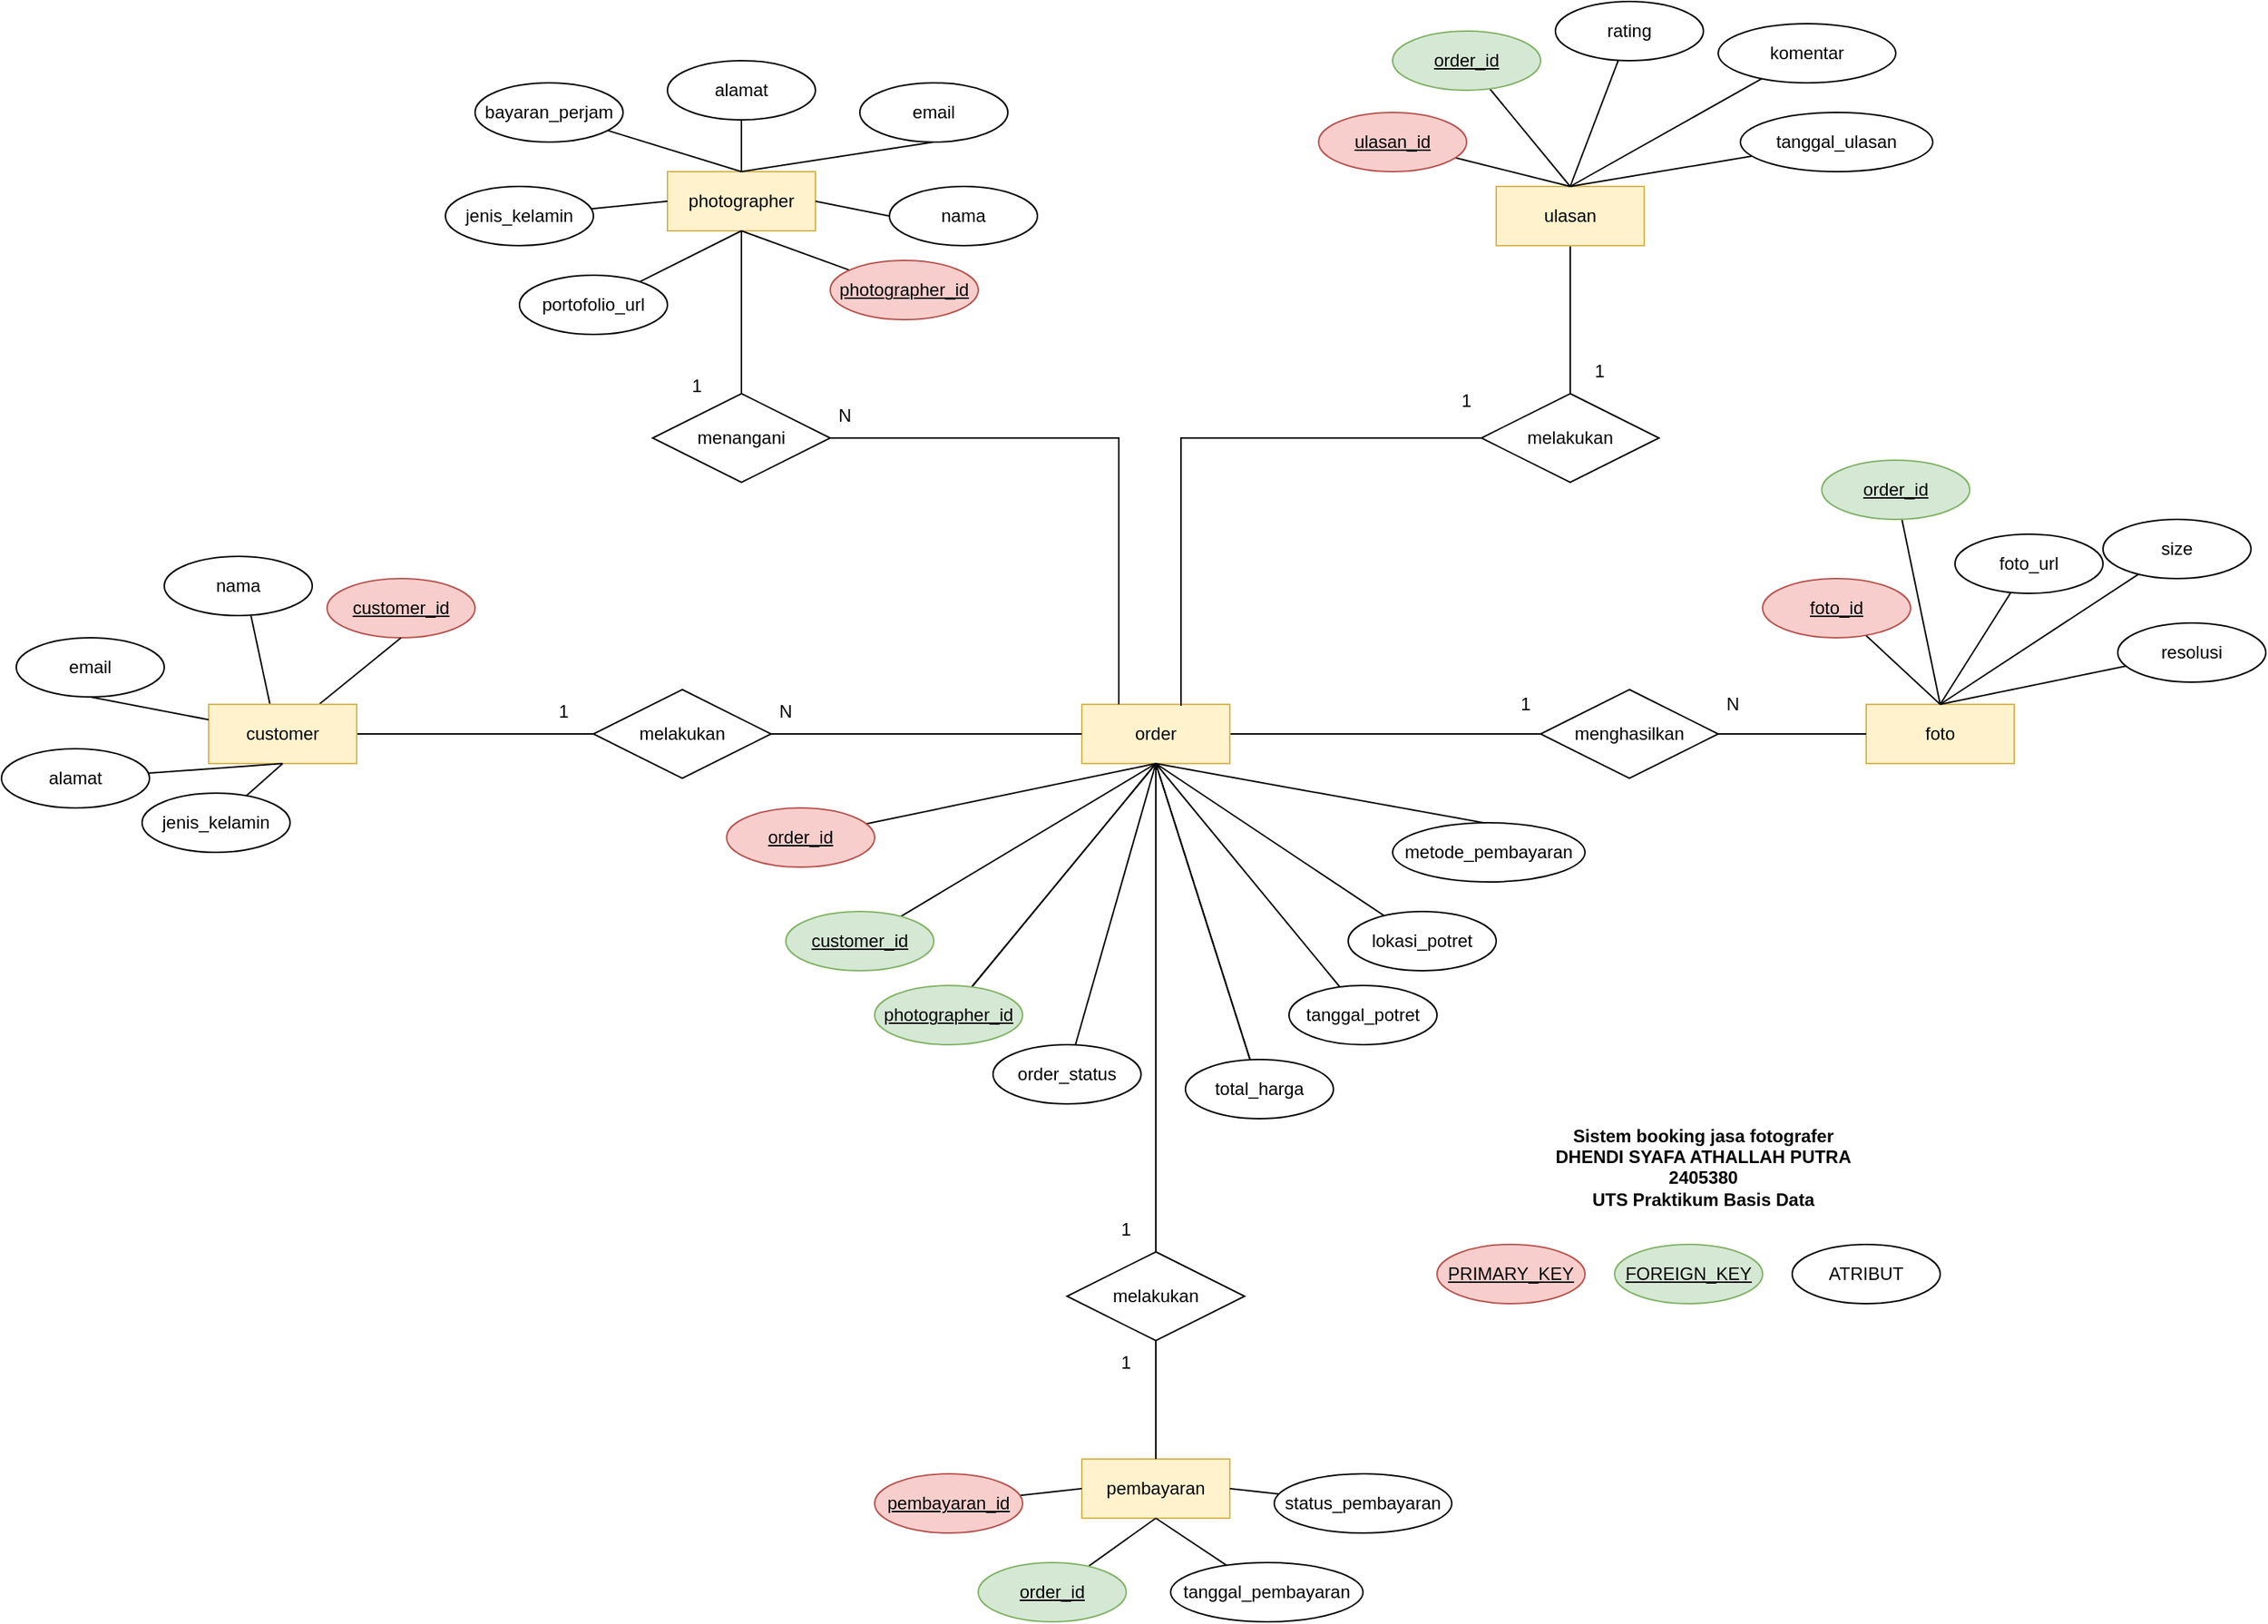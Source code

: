 <mxfile version="26.2.12">
  <diagram name="Page-1" id="vjVgLxB0lsxup_JvcNpQ">
    <mxGraphModel dx="874" dy="1567" grid="1" gridSize="10" guides="1" tooltips="1" connect="1" arrows="1" fold="1" page="1" pageScale="1" pageWidth="850" pageHeight="1100" math="0" shadow="0">
      <root>
        <mxCell id="0" />
        <mxCell id="1" parent="0" />
        <mxCell id="ctbik1qswiM7wxdiC6Y1-1" value="&lt;u&gt;customer_id&lt;/u&gt;" style="ellipse;whiteSpace=wrap;html=1;align=center;fillColor=#f8cecc;strokeColor=#b85450;" parent="1" vertex="1">
          <mxGeometry x="550" y="55" width="100" height="40" as="geometry" />
        </mxCell>
        <mxCell id="ctbik1qswiM7wxdiC6Y1-9" style="rounded=0;orthogonalLoop=1;jettySize=auto;html=1;entryX=0.5;entryY=1;entryDx=0;entryDy=0;endArrow=none;startFill=0;" parent="1" source="ctbik1qswiM7wxdiC6Y1-2" target="ctbik1qswiM7wxdiC6Y1-1" edge="1">
          <mxGeometry relative="1" as="geometry" />
        </mxCell>
        <mxCell id="ctbik1qswiM7wxdiC6Y1-10" style="rounded=0;orthogonalLoop=1;jettySize=auto;html=1;exitX=0.5;exitY=1;exitDx=0;exitDy=0;entryX=0.5;entryY=0;entryDx=0;entryDy=0;endArrow=none;startFill=0;" parent="1" source="ctbik1qswiM7wxdiC6Y1-2" target="ctbik1qswiM7wxdiC6Y1-3" edge="1">
          <mxGeometry relative="1" as="geometry" />
        </mxCell>
        <mxCell id="IOXQwu29axNp4OlPJ3UF-27" style="edgeStyle=orthogonalEdgeStyle;rounded=0;orthogonalLoop=1;jettySize=auto;html=1;entryX=0;entryY=0.5;entryDx=0;entryDy=0;exitX=1;exitY=0.5;exitDx=0;exitDy=0;endArrow=none;startFill=0;" parent="1" source="ctbik1qswiM7wxdiC6Y1-2" target="IOXQwu29axNp4OlPJ3UF-24" edge="1">
          <mxGeometry relative="1" as="geometry" />
        </mxCell>
        <mxCell id="ctbik1qswiM7wxdiC6Y1-2" value="customer" style="whiteSpace=wrap;html=1;align=center;fillColor=#fff2cc;strokeColor=#d6b656;" parent="1" vertex="1">
          <mxGeometry x="470" y="140" width="100" height="40" as="geometry" />
        </mxCell>
        <mxCell id="ctbik1qswiM7wxdiC6Y1-3" value="nama" style="ellipse;whiteSpace=wrap;html=1;align=center;" parent="1" vertex="1">
          <mxGeometry x="440" y="40" width="100" height="40" as="geometry" />
        </mxCell>
        <mxCell id="ctbik1qswiM7wxdiC6Y1-4" value="email" style="ellipse;whiteSpace=wrap;html=1;align=center;" parent="1" vertex="1">
          <mxGeometry x="340" y="95" width="100" height="40" as="geometry" />
        </mxCell>
        <mxCell id="ctbik1qswiM7wxdiC6Y1-12" style="rounded=0;orthogonalLoop=1;jettySize=auto;html=1;endArrow=none;startFill=0;entryX=0.5;entryY=1;entryDx=0;entryDy=0;" parent="1" source="ctbik1qswiM7wxdiC6Y1-5" target="ctbik1qswiM7wxdiC6Y1-2" edge="1">
          <mxGeometry relative="1" as="geometry" />
        </mxCell>
        <mxCell id="ctbik1qswiM7wxdiC6Y1-5" value="alamat" style="ellipse;whiteSpace=wrap;html=1;align=center;" parent="1" vertex="1">
          <mxGeometry x="330" y="170" width="100" height="40" as="geometry" />
        </mxCell>
        <mxCell id="ctbik1qswiM7wxdiC6Y1-13" style="rounded=0;orthogonalLoop=1;jettySize=auto;html=1;endArrow=none;startFill=0;entryX=0.5;entryY=1;entryDx=0;entryDy=0;" parent="1" source="ctbik1qswiM7wxdiC6Y1-8" target="ctbik1qswiM7wxdiC6Y1-2" edge="1">
          <mxGeometry relative="1" as="geometry">
            <mxPoint x="520" y="190" as="targetPoint" />
          </mxGeometry>
        </mxCell>
        <mxCell id="ctbik1qswiM7wxdiC6Y1-8" value="jenis_kelamin" style="ellipse;whiteSpace=wrap;html=1;align=center;" parent="1" vertex="1">
          <mxGeometry x="425" y="200" width="100" height="40" as="geometry" />
        </mxCell>
        <mxCell id="ctbik1qswiM7wxdiC6Y1-11" style="rounded=0;orthogonalLoop=1;jettySize=auto;html=1;entryX=0.5;entryY=1;entryDx=0;entryDy=0;endArrow=none;startFill=0;" parent="1" source="ctbik1qswiM7wxdiC6Y1-2" target="ctbik1qswiM7wxdiC6Y1-4" edge="1">
          <mxGeometry relative="1" as="geometry" />
        </mxCell>
        <mxCell id="IOXQwu29axNp4OlPJ3UF-57" style="edgeStyle=orthogonalEdgeStyle;rounded=0;orthogonalLoop=1;jettySize=auto;html=1;entryX=0.5;entryY=0;entryDx=0;entryDy=0;endArrow=none;startFill=0;" parent="1" source="ctbik1qswiM7wxdiC6Y1-14" target="IOXQwu29axNp4OlPJ3UF-56" edge="1">
          <mxGeometry relative="1" as="geometry" />
        </mxCell>
        <mxCell id="ctbik1qswiM7wxdiC6Y1-14" value="photographer" style="whiteSpace=wrap;html=1;align=center;fillColor=#fff2cc;strokeColor=#d6b656;" parent="1" vertex="1">
          <mxGeometry x="780" y="-220" width="100" height="40" as="geometry" />
        </mxCell>
        <mxCell id="IOXQwu29axNp4OlPJ3UF-17" style="rounded=0;orthogonalLoop=1;jettySize=auto;html=1;entryX=0.5;entryY=1;entryDx=0;entryDy=0;endArrow=none;startFill=0;" parent="1" source="ctbik1qswiM7wxdiC6Y1-25" target="ctbik1qswiM7wxdiC6Y1-14" edge="1">
          <mxGeometry relative="1" as="geometry" />
        </mxCell>
        <mxCell id="ctbik1qswiM7wxdiC6Y1-25" value="&lt;u&gt;photographer_id&lt;/u&gt;" style="ellipse;whiteSpace=wrap;html=1;align=center;fillColor=#f8cecc;strokeColor=#b85450;" parent="1" vertex="1">
          <mxGeometry x="890" y="-160" width="100" height="40" as="geometry" />
        </mxCell>
        <mxCell id="ctbik1qswiM7wxdiC6Y1-27" style="rounded=0;orthogonalLoop=1;jettySize=auto;html=1;exitX=1;exitY=0.5;exitDx=0;exitDy=0;entryX=0;entryY=0.5;entryDx=0;entryDy=0;endArrow=none;startFill=0;" parent="1" source="ctbik1qswiM7wxdiC6Y1-14" target="ctbik1qswiM7wxdiC6Y1-28" edge="1">
          <mxGeometry relative="1" as="geometry">
            <mxPoint x="242.5" y="-165" as="sourcePoint" />
          </mxGeometry>
        </mxCell>
        <mxCell id="ctbik1qswiM7wxdiC6Y1-28" value="nama" style="ellipse;whiteSpace=wrap;html=1;align=center;" parent="1" vertex="1">
          <mxGeometry x="930" y="-210" width="100" height="40" as="geometry" />
        </mxCell>
        <mxCell id="ctbik1qswiM7wxdiC6Y1-29" value="email" style="ellipse;whiteSpace=wrap;html=1;align=center;" parent="1" vertex="1">
          <mxGeometry x="910" y="-280" width="100" height="40" as="geometry" />
        </mxCell>
        <mxCell id="IOXQwu29axNp4OlPJ3UF-14" style="rounded=0;orthogonalLoop=1;jettySize=auto;html=1;entryX=0.5;entryY=0;entryDx=0;entryDy=0;endArrow=none;startFill=0;" parent="1" source="ctbik1qswiM7wxdiC6Y1-31" target="ctbik1qswiM7wxdiC6Y1-14" edge="1">
          <mxGeometry relative="1" as="geometry" />
        </mxCell>
        <mxCell id="ctbik1qswiM7wxdiC6Y1-31" value="alamat" style="ellipse;whiteSpace=wrap;html=1;align=center;" parent="1" vertex="1">
          <mxGeometry x="780" y="-295" width="100" height="40" as="geometry" />
        </mxCell>
        <mxCell id="ctbik1qswiM7wxdiC6Y1-32" style="rounded=0;orthogonalLoop=1;jettySize=auto;html=1;endArrow=none;startFill=0;entryX=0;entryY=0.5;entryDx=0;entryDy=0;" parent="1" source="ctbik1qswiM7wxdiC6Y1-33" target="ctbik1qswiM7wxdiC6Y1-14" edge="1">
          <mxGeometry relative="1" as="geometry">
            <mxPoint x="292.5" y="-175" as="targetPoint" />
          </mxGeometry>
        </mxCell>
        <mxCell id="ctbik1qswiM7wxdiC6Y1-33" value="jenis_kelamin" style="ellipse;whiteSpace=wrap;html=1;align=center;" parent="1" vertex="1">
          <mxGeometry x="630" y="-210" width="100" height="40" as="geometry" />
        </mxCell>
        <mxCell id="ctbik1qswiM7wxdiC6Y1-34" style="rounded=0;orthogonalLoop=1;jettySize=auto;html=1;entryX=0.5;entryY=1;entryDx=0;entryDy=0;endArrow=none;startFill=0;exitX=0.5;exitY=0;exitDx=0;exitDy=0;" parent="1" source="ctbik1qswiM7wxdiC6Y1-14" target="ctbik1qswiM7wxdiC6Y1-29" edge="1">
          <mxGeometry relative="1" as="geometry">
            <mxPoint x="244.5" y="-165" as="sourcePoint" />
          </mxGeometry>
        </mxCell>
        <mxCell id="IOXQwu29axNp4OlPJ3UF-16" style="rounded=0;orthogonalLoop=1;jettySize=auto;html=1;entryX=0.5;entryY=0;entryDx=0;entryDy=0;endArrow=none;startFill=0;" parent="1" source="ctbik1qswiM7wxdiC6Y1-36" target="ctbik1qswiM7wxdiC6Y1-14" edge="1">
          <mxGeometry relative="1" as="geometry" />
        </mxCell>
        <mxCell id="ctbik1qswiM7wxdiC6Y1-36" value="bayaran_perjam" style="ellipse;whiteSpace=wrap;html=1;align=center;" parent="1" vertex="1">
          <mxGeometry x="650" y="-280" width="100" height="40" as="geometry" />
        </mxCell>
        <mxCell id="IOXQwu29axNp4OlPJ3UF-15" style="rounded=0;orthogonalLoop=1;jettySize=auto;html=1;entryX=0.5;entryY=1;entryDx=0;entryDy=0;endArrow=none;startFill=0;" parent="1" source="ctbik1qswiM7wxdiC6Y1-37" target="ctbik1qswiM7wxdiC6Y1-14" edge="1">
          <mxGeometry relative="1" as="geometry" />
        </mxCell>
        <mxCell id="ctbik1qswiM7wxdiC6Y1-37" value="portofolio_url" style="ellipse;whiteSpace=wrap;html=1;align=center;" parent="1" vertex="1">
          <mxGeometry x="680" y="-150" width="100" height="40" as="geometry" />
        </mxCell>
        <mxCell id="IOXQwu29axNp4OlPJ3UF-62" style="edgeStyle=orthogonalEdgeStyle;rounded=0;orthogonalLoop=1;jettySize=auto;html=1;endArrow=none;startFill=0;" parent="1" source="ctbik1qswiM7wxdiC6Y1-39" target="IOXQwu29axNp4OlPJ3UF-61" edge="1">
          <mxGeometry relative="1" as="geometry" />
        </mxCell>
        <mxCell id="IOXQwu29axNp4OlPJ3UF-67" style="edgeStyle=orthogonalEdgeStyle;rounded=0;orthogonalLoop=1;jettySize=auto;html=1;entryX=0.5;entryY=0;entryDx=0;entryDy=0;endArrow=none;startFill=0;" parent="1" source="ctbik1qswiM7wxdiC6Y1-39" target="IOXQwu29axNp4OlPJ3UF-66" edge="1">
          <mxGeometry relative="1" as="geometry" />
        </mxCell>
        <mxCell id="ctbik1qswiM7wxdiC6Y1-39" value="order" style="whiteSpace=wrap;html=1;align=center;fillColor=#fff2cc;strokeColor=#d6b656;" parent="1" vertex="1">
          <mxGeometry x="1060" y="140" width="100" height="40" as="geometry" />
        </mxCell>
        <mxCell id="IOXQwu29axNp4OlPJ3UF-2" style="rounded=0;orthogonalLoop=1;jettySize=auto;html=1;entryX=0.5;entryY=1;entryDx=0;entryDy=0;endArrow=none;startFill=0;" parent="1" source="ctbik1qswiM7wxdiC6Y1-40" target="ctbik1qswiM7wxdiC6Y1-39" edge="1">
          <mxGeometry relative="1" as="geometry" />
        </mxCell>
        <mxCell id="ctbik1qswiM7wxdiC6Y1-40" value="&lt;u&gt;order_id&lt;/u&gt;" style="ellipse;whiteSpace=wrap;html=1;align=center;fillColor=#f8cecc;strokeColor=#b85450;" parent="1" vertex="1">
          <mxGeometry x="820" y="210" width="100" height="40" as="geometry" />
        </mxCell>
        <mxCell id="IOXQwu29axNp4OlPJ3UF-4" style="rounded=0;orthogonalLoop=1;jettySize=auto;html=1;entryX=0.5;entryY=1;entryDx=0;entryDy=0;endArrow=none;startFill=0;" parent="1" source="ctbik1qswiM7wxdiC6Y1-41" target="ctbik1qswiM7wxdiC6Y1-39" edge="1">
          <mxGeometry relative="1" as="geometry">
            <mxPoint x="1110" y="190" as="targetPoint" />
          </mxGeometry>
        </mxCell>
        <mxCell id="IOXQwu29axNp4OlPJ3UF-3" style="rounded=0;orthogonalLoop=1;jettySize=auto;html=1;entryX=0.5;entryY=1;entryDx=0;entryDy=0;endArrow=none;startFill=0;" parent="1" source="ctbik1qswiM7wxdiC6Y1-42" target="ctbik1qswiM7wxdiC6Y1-39" edge="1">
          <mxGeometry relative="1" as="geometry">
            <mxPoint x="1110" y="190" as="targetPoint" />
          </mxGeometry>
        </mxCell>
        <mxCell id="ctbik1qswiM7wxdiC6Y1-42" value="&lt;u&gt;customer_id&lt;/u&gt;" style="ellipse;whiteSpace=wrap;html=1;align=center;fillColor=#d5e8d4;strokeColor=#82b366;" parent="1" vertex="1">
          <mxGeometry x="860" y="280" width="100" height="40" as="geometry" />
        </mxCell>
        <mxCell id="IOXQwu29axNp4OlPJ3UF-5" style="rounded=0;orthogonalLoop=1;jettySize=auto;html=1;entryX=0.5;entryY=1;entryDx=0;entryDy=0;endArrow=none;startFill=0;" parent="1" source="ctbik1qswiM7wxdiC6Y1-43" target="ctbik1qswiM7wxdiC6Y1-39" edge="1">
          <mxGeometry relative="1" as="geometry" />
        </mxCell>
        <mxCell id="ctbik1qswiM7wxdiC6Y1-43" value="lokasi_potret" style="ellipse;whiteSpace=wrap;html=1;align=center;" parent="1" vertex="1">
          <mxGeometry x="1240" y="280" width="100" height="40" as="geometry" />
        </mxCell>
        <mxCell id="IOXQwu29axNp4OlPJ3UF-8" style="rounded=0;orthogonalLoop=1;jettySize=auto;html=1;entryX=0.5;entryY=1;entryDx=0;entryDy=0;endArrow=none;startFill=0;" parent="1" source="ctbik1qswiM7wxdiC6Y1-44" target="ctbik1qswiM7wxdiC6Y1-39" edge="1">
          <mxGeometry relative="1" as="geometry">
            <mxPoint x="1110" y="190" as="targetPoint" />
          </mxGeometry>
        </mxCell>
        <mxCell id="ctbik1qswiM7wxdiC6Y1-44" value="order_status" style="ellipse;whiteSpace=wrap;html=1;align=center;" parent="1" vertex="1">
          <mxGeometry x="1000" y="370" width="100" height="40" as="geometry" />
        </mxCell>
        <mxCell id="IOXQwu29axNp4OlPJ3UF-10" style="rounded=0;orthogonalLoop=1;jettySize=auto;html=1;entryX=0.5;entryY=1;entryDx=0;entryDy=0;endArrow=none;startFill=0;" parent="1" source="ctbik1qswiM7wxdiC6Y1-45" target="ctbik1qswiM7wxdiC6Y1-39" edge="1">
          <mxGeometry relative="1" as="geometry" />
        </mxCell>
        <mxCell id="IOXQwu29axNp4OlPJ3UF-12" style="rounded=0;orthogonalLoop=1;jettySize=auto;html=1;endArrow=none;startFill=0;" parent="1" source="ctbik1qswiM7wxdiC6Y1-41" edge="1">
          <mxGeometry relative="1" as="geometry">
            <mxPoint x="1110" y="180" as="targetPoint" />
          </mxGeometry>
        </mxCell>
        <mxCell id="IOXQwu29axNp4OlPJ3UF-72" style="rounded=0;orthogonalLoop=1;jettySize=auto;html=1;entryX=0.5;entryY=1;entryDx=0;entryDy=0;endArrow=none;startFill=0;" parent="1" source="ctbik1qswiM7wxdiC6Y1-46" target="ctbik1qswiM7wxdiC6Y1-39" edge="1">
          <mxGeometry relative="1" as="geometry" />
        </mxCell>
        <mxCell id="ctbik1qswiM7wxdiC6Y1-46" value="tanggal_potret" style="ellipse;whiteSpace=wrap;html=1;align=center;" parent="1" vertex="1">
          <mxGeometry x="1200" y="330" width="100" height="40" as="geometry" />
        </mxCell>
        <mxCell id="IOXQwu29axNp4OlPJ3UF-9" style="rounded=0;orthogonalLoop=1;jettySize=auto;html=1;entryX=0.5;entryY=1;entryDx=0;entryDy=0;endArrow=none;startFill=0;exitX=0.589;exitY=0.069;exitDx=0;exitDy=0;exitPerimeter=0;" parent="1" source="ctbik1qswiM7wxdiC6Y1-47" target="ctbik1qswiM7wxdiC6Y1-39" edge="1">
          <mxGeometry relative="1" as="geometry">
            <mxPoint x="1065" y="340" as="sourcePoint" />
            <mxPoint x="1120" y="180" as="targetPoint" />
          </mxGeometry>
        </mxCell>
        <mxCell id="ctbik1qswiM7wxdiC6Y1-47" value="metode_pembayaran" style="ellipse;whiteSpace=wrap;html=1;align=center;" parent="1" vertex="1">
          <mxGeometry x="1270" y="220" width="130" height="40" as="geometry" />
        </mxCell>
        <mxCell id="ctbik1qswiM7wxdiC6Y1-48" value="foto" style="whiteSpace=wrap;html=1;align=center;fillColor=#fff2cc;strokeColor=#d6b656;" parent="1" vertex="1">
          <mxGeometry x="1590" y="140" width="100" height="40" as="geometry" />
        </mxCell>
        <mxCell id="IOXQwu29axNp4OlPJ3UF-18" style="rounded=0;orthogonalLoop=1;jettySize=auto;html=1;entryX=0.5;entryY=0;entryDx=0;entryDy=0;endArrow=none;startFill=0;" parent="1" source="ctbik1qswiM7wxdiC6Y1-50" target="ctbik1qswiM7wxdiC6Y1-48" edge="1">
          <mxGeometry relative="1" as="geometry" />
        </mxCell>
        <mxCell id="ctbik1qswiM7wxdiC6Y1-50" value="&lt;u&gt;foto_id&lt;/u&gt;" style="ellipse;whiteSpace=wrap;html=1;align=center;fillColor=#f8cecc;strokeColor=#b85450;" parent="1" vertex="1">
          <mxGeometry x="1520" y="55" width="100" height="40" as="geometry" />
        </mxCell>
        <mxCell id="IOXQwu29axNp4OlPJ3UF-19" style="rounded=0;orthogonalLoop=1;jettySize=auto;html=1;entryX=0.5;entryY=0;entryDx=0;entryDy=0;endArrow=none;startFill=0;" parent="1" source="ctbik1qswiM7wxdiC6Y1-51" target="ctbik1qswiM7wxdiC6Y1-48" edge="1">
          <mxGeometry relative="1" as="geometry">
            <mxPoint x="1680" y="95.0" as="targetPoint" />
          </mxGeometry>
        </mxCell>
        <mxCell id="ctbik1qswiM7wxdiC6Y1-51" value="&lt;u&gt;order_id&lt;/u&gt;" style="ellipse;whiteSpace=wrap;html=1;align=center;fillColor=#d5e8d4;strokeColor=#82b366;" parent="1" vertex="1">
          <mxGeometry x="1560" y="-25" width="100" height="40" as="geometry" />
        </mxCell>
        <mxCell id="IOXQwu29axNp4OlPJ3UF-20" style="rounded=0;orthogonalLoop=1;jettySize=auto;html=1;entryX=0.5;entryY=0;entryDx=0;entryDy=0;endArrow=none;startFill=0;" parent="1" source="ctbik1qswiM7wxdiC6Y1-52" target="ctbik1qswiM7wxdiC6Y1-48" edge="1">
          <mxGeometry relative="1" as="geometry" />
        </mxCell>
        <mxCell id="ctbik1qswiM7wxdiC6Y1-52" value="foto_url" style="ellipse;whiteSpace=wrap;html=1;align=center;" parent="1" vertex="1">
          <mxGeometry x="1650" y="25" width="100" height="40" as="geometry" />
        </mxCell>
        <mxCell id="IOXQwu29axNp4OlPJ3UF-21" style="rounded=0;orthogonalLoop=1;jettySize=auto;html=1;entryX=0.5;entryY=0;entryDx=0;entryDy=0;endArrow=none;startFill=0;" parent="1" source="ctbik1qswiM7wxdiC6Y1-53" target="ctbik1qswiM7wxdiC6Y1-48" edge="1">
          <mxGeometry relative="1" as="geometry">
            <mxPoint x="1680" y="95.0" as="targetPoint" />
          </mxGeometry>
        </mxCell>
        <mxCell id="ctbik1qswiM7wxdiC6Y1-53" value="size" style="ellipse;whiteSpace=wrap;html=1;align=center;" parent="1" vertex="1">
          <mxGeometry x="1750" y="15" width="100" height="40" as="geometry" />
        </mxCell>
        <mxCell id="IOXQwu29axNp4OlPJ3UF-22" style="rounded=0;orthogonalLoop=1;jettySize=auto;html=1;entryX=0.5;entryY=0;entryDx=0;entryDy=0;endArrow=none;startFill=0;" parent="1" source="ctbik1qswiM7wxdiC6Y1-54" target="ctbik1qswiM7wxdiC6Y1-48" edge="1">
          <mxGeometry relative="1" as="geometry" />
        </mxCell>
        <mxCell id="ctbik1qswiM7wxdiC6Y1-54" value="resolusi" style="ellipse;whiteSpace=wrap;html=1;align=center;" parent="1" vertex="1">
          <mxGeometry x="1760" y="85" width="100" height="40" as="geometry" />
        </mxCell>
        <mxCell id="IOXQwu29axNp4OlPJ3UF-13" value="" style="rounded=0;orthogonalLoop=1;jettySize=auto;html=1;endArrow=none;startFill=0;entryX=0.5;entryY=1;entryDx=0;entryDy=0;" parent="1" source="ctbik1qswiM7wxdiC6Y1-45" target="ctbik1qswiM7wxdiC6Y1-39" edge="1">
          <mxGeometry relative="1" as="geometry">
            <mxPoint x="1110" y="180" as="targetPoint" />
            <mxPoint x="1280" y="332" as="sourcePoint" />
          </mxGeometry>
        </mxCell>
        <mxCell id="ctbik1qswiM7wxdiC6Y1-41" value="&lt;u&gt;photographer_id&lt;/u&gt;" style="ellipse;whiteSpace=wrap;html=1;align=center;fillColor=#d5e8d4;strokeColor=#82b366;" parent="1" vertex="1">
          <mxGeometry x="920" y="330" width="100" height="40" as="geometry" />
        </mxCell>
        <mxCell id="IOXQwu29axNp4OlPJ3UF-26" style="edgeStyle=orthogonalEdgeStyle;rounded=0;orthogonalLoop=1;jettySize=auto;html=1;entryX=0;entryY=0.5;entryDx=0;entryDy=0;endArrow=none;startFill=0;" parent="1" source="IOXQwu29axNp4OlPJ3UF-24" target="ctbik1qswiM7wxdiC6Y1-39" edge="1">
          <mxGeometry relative="1" as="geometry" />
        </mxCell>
        <mxCell id="IOXQwu29axNp4OlPJ3UF-24" value="melakukan" style="shape=rhombus;perimeter=rhombusPerimeter;whiteSpace=wrap;html=1;align=center;" parent="1" vertex="1">
          <mxGeometry x="730" y="130" width="120" height="60" as="geometry" />
        </mxCell>
        <mxCell id="IOXQwu29axNp4OlPJ3UF-29" value="pembayaran" style="whiteSpace=wrap;html=1;align=center;fillColor=#fff2cc;strokeColor=#d6b656;" parent="1" vertex="1">
          <mxGeometry x="1060" y="650" width="100" height="40" as="geometry" />
        </mxCell>
        <mxCell id="IOXQwu29axNp4OlPJ3UF-30" style="rounded=0;orthogonalLoop=1;jettySize=auto;html=1;entryX=0;entryY=0.5;entryDx=0;entryDy=0;endArrow=none;startFill=0;" parent="1" source="IOXQwu29axNp4OlPJ3UF-31" target="IOXQwu29axNp4OlPJ3UF-29" edge="1">
          <mxGeometry relative="1" as="geometry" />
        </mxCell>
        <mxCell id="IOXQwu29axNp4OlPJ3UF-31" value="&lt;u&gt;pembayaran_id&lt;/u&gt;" style="ellipse;whiteSpace=wrap;html=1;align=center;fillColor=#f8cecc;strokeColor=#b85450;" parent="1" vertex="1">
          <mxGeometry x="920" y="660" width="100" height="40" as="geometry" />
        </mxCell>
        <mxCell id="IOXQwu29axNp4OlPJ3UF-32" style="rounded=0;orthogonalLoop=1;jettySize=auto;html=1;entryX=0.5;entryY=1;entryDx=0;entryDy=0;endArrow=none;startFill=0;" parent="1" source="IOXQwu29axNp4OlPJ3UF-33" target="IOXQwu29axNp4OlPJ3UF-29" edge="1">
          <mxGeometry relative="1" as="geometry">
            <mxPoint x="1140" y="815.0" as="targetPoint" />
          </mxGeometry>
        </mxCell>
        <mxCell id="IOXQwu29axNp4OlPJ3UF-33" value="&lt;u&gt;order_id&lt;/u&gt;" style="ellipse;whiteSpace=wrap;html=1;align=center;fillColor=#d5e8d4;strokeColor=#82b366;" parent="1" vertex="1">
          <mxGeometry x="990" y="720" width="100" height="40" as="geometry" />
        </mxCell>
        <mxCell id="IOXQwu29axNp4OlPJ3UF-34" style="rounded=0;orthogonalLoop=1;jettySize=auto;html=1;entryX=0.5;entryY=1;entryDx=0;entryDy=0;endArrow=none;startFill=0;" parent="1" source="IOXQwu29axNp4OlPJ3UF-35" target="IOXQwu29axNp4OlPJ3UF-29" edge="1">
          <mxGeometry relative="1" as="geometry" />
        </mxCell>
        <mxCell id="IOXQwu29axNp4OlPJ3UF-35" value="tanggal_pembayaran" style="ellipse;whiteSpace=wrap;html=1;align=center;" parent="1" vertex="1">
          <mxGeometry x="1120" y="720" width="130" height="40" as="geometry" />
        </mxCell>
        <mxCell id="IOXQwu29axNp4OlPJ3UF-36" style="rounded=0;orthogonalLoop=1;jettySize=auto;html=1;entryX=1;entryY=0.5;entryDx=0;entryDy=0;endArrow=none;startFill=0;" parent="1" source="IOXQwu29axNp4OlPJ3UF-37" target="IOXQwu29axNp4OlPJ3UF-29" edge="1">
          <mxGeometry relative="1" as="geometry">
            <mxPoint x="1140" y="815.0" as="targetPoint" />
          </mxGeometry>
        </mxCell>
        <mxCell id="IOXQwu29axNp4OlPJ3UF-37" value="status_pembayaran" style="ellipse;whiteSpace=wrap;html=1;align=center;" parent="1" vertex="1">
          <mxGeometry x="1190" y="660" width="120" height="40" as="geometry" />
        </mxCell>
        <mxCell id="IOXQwu29axNp4OlPJ3UF-75" style="edgeStyle=orthogonalEdgeStyle;rounded=0;orthogonalLoop=1;jettySize=auto;html=1;endArrow=none;startFill=0;" parent="1" source="IOXQwu29axNp4OlPJ3UF-40" target="IOXQwu29axNp4OlPJ3UF-74" edge="1">
          <mxGeometry relative="1" as="geometry" />
        </mxCell>
        <mxCell id="IOXQwu29axNp4OlPJ3UF-40" value="ulasan" style="whiteSpace=wrap;html=1;align=center;fillColor=#fff2cc;strokeColor=#d6b656;" parent="1" vertex="1">
          <mxGeometry x="1340" y="-210" width="100" height="40" as="geometry" />
        </mxCell>
        <mxCell id="IOXQwu29axNp4OlPJ3UF-41" style="rounded=0;orthogonalLoop=1;jettySize=auto;html=1;entryX=0.5;entryY=0;entryDx=0;entryDy=0;endArrow=none;startFill=0;" parent="1" source="IOXQwu29axNp4OlPJ3UF-42" target="IOXQwu29axNp4OlPJ3UF-40" edge="1">
          <mxGeometry relative="1" as="geometry" />
        </mxCell>
        <mxCell id="IOXQwu29axNp4OlPJ3UF-42" value="&lt;u&gt;ulasan_id&lt;/u&gt;" style="ellipse;whiteSpace=wrap;html=1;align=center;fillColor=#f8cecc;strokeColor=#b85450;" parent="1" vertex="1">
          <mxGeometry x="1220" y="-260" width="100" height="40" as="geometry" />
        </mxCell>
        <mxCell id="IOXQwu29axNp4OlPJ3UF-43" style="rounded=0;orthogonalLoop=1;jettySize=auto;html=1;entryX=0.5;entryY=0;entryDx=0;entryDy=0;endArrow=none;startFill=0;" parent="1" source="IOXQwu29axNp4OlPJ3UF-44" target="IOXQwu29axNp4OlPJ3UF-40" edge="1">
          <mxGeometry relative="1" as="geometry">
            <mxPoint x="1430" y="-255.0" as="targetPoint" />
          </mxGeometry>
        </mxCell>
        <mxCell id="IOXQwu29axNp4OlPJ3UF-44" value="&lt;u&gt;order_id&lt;/u&gt;" style="ellipse;whiteSpace=wrap;html=1;align=center;fillColor=#d5e8d4;strokeColor=#82b366;" parent="1" vertex="1">
          <mxGeometry x="1270" y="-315" width="100" height="40" as="geometry" />
        </mxCell>
        <mxCell id="IOXQwu29axNp4OlPJ3UF-45" style="rounded=0;orthogonalLoop=1;jettySize=auto;html=1;entryX=0.5;entryY=0;entryDx=0;entryDy=0;endArrow=none;startFill=0;" parent="1" source="IOXQwu29axNp4OlPJ3UF-46" target="IOXQwu29axNp4OlPJ3UF-40" edge="1">
          <mxGeometry relative="1" as="geometry" />
        </mxCell>
        <mxCell id="IOXQwu29axNp4OlPJ3UF-46" value="rating" style="ellipse;whiteSpace=wrap;html=1;align=center;" parent="1" vertex="1">
          <mxGeometry x="1380" y="-335" width="100" height="40" as="geometry" />
        </mxCell>
        <mxCell id="IOXQwu29axNp4OlPJ3UF-47" style="rounded=0;orthogonalLoop=1;jettySize=auto;html=1;entryX=0.5;entryY=0;entryDx=0;entryDy=0;endArrow=none;startFill=0;" parent="1" source="IOXQwu29axNp4OlPJ3UF-48" target="IOXQwu29axNp4OlPJ3UF-40" edge="1">
          <mxGeometry relative="1" as="geometry">
            <mxPoint x="1430" y="-255.0" as="targetPoint" />
          </mxGeometry>
        </mxCell>
        <mxCell id="IOXQwu29axNp4OlPJ3UF-48" value="komentar" style="ellipse;whiteSpace=wrap;html=1;align=center;" parent="1" vertex="1">
          <mxGeometry x="1490" y="-320" width="120" height="40" as="geometry" />
        </mxCell>
        <mxCell id="IOXQwu29axNp4OlPJ3UF-49" style="rounded=0;orthogonalLoop=1;jettySize=auto;html=1;entryX=0.5;entryY=0;entryDx=0;entryDy=0;endArrow=none;startFill=0;" parent="1" source="IOXQwu29axNp4OlPJ3UF-50" target="IOXQwu29axNp4OlPJ3UF-40" edge="1">
          <mxGeometry relative="1" as="geometry" />
        </mxCell>
        <mxCell id="IOXQwu29axNp4OlPJ3UF-50" value="tanggal_ulasan" style="ellipse;whiteSpace=wrap;html=1;align=center;" parent="1" vertex="1">
          <mxGeometry x="1505" y="-260" width="130" height="40" as="geometry" />
        </mxCell>
        <mxCell id="IOXQwu29axNp4OlPJ3UF-52" value="1" style="text;html=1;align=center;verticalAlign=middle;whiteSpace=wrap;rounded=0;" parent="1" vertex="1">
          <mxGeometry x="680" y="130" width="60" height="30" as="geometry" />
        </mxCell>
        <mxCell id="IOXQwu29axNp4OlPJ3UF-55" value="N" style="text;html=1;align=center;verticalAlign=middle;whiteSpace=wrap;rounded=0;" parent="1" vertex="1">
          <mxGeometry x="830" y="130" width="60" height="30" as="geometry" />
        </mxCell>
        <mxCell id="IOXQwu29axNp4OlPJ3UF-58" style="edgeStyle=orthogonalEdgeStyle;rounded=0;orthogonalLoop=1;jettySize=auto;html=1;endArrow=none;startFill=0;entryX=0.25;entryY=0;entryDx=0;entryDy=0;" parent="1" source="IOXQwu29axNp4OlPJ3UF-56" target="ctbik1qswiM7wxdiC6Y1-39" edge="1">
          <mxGeometry relative="1" as="geometry">
            <mxPoint x="1090" y="130" as="targetPoint" />
          </mxGeometry>
        </mxCell>
        <mxCell id="IOXQwu29axNp4OlPJ3UF-56" value="menangani " style="shape=rhombus;perimeter=rhombusPerimeter;whiteSpace=wrap;html=1;align=center;" parent="1" vertex="1">
          <mxGeometry x="770" y="-70" width="120" height="60" as="geometry" />
        </mxCell>
        <mxCell id="IOXQwu29axNp4OlPJ3UF-59" value="N" style="text;html=1;align=center;verticalAlign=middle;whiteSpace=wrap;rounded=0;" parent="1" vertex="1">
          <mxGeometry x="870" y="-70" width="60" height="30" as="geometry" />
        </mxCell>
        <mxCell id="IOXQwu29axNp4OlPJ3UF-60" value="1" style="text;html=1;align=center;verticalAlign=middle;whiteSpace=wrap;rounded=0;" parent="1" vertex="1">
          <mxGeometry x="770" y="-90" width="60" height="30" as="geometry" />
        </mxCell>
        <mxCell id="IOXQwu29axNp4OlPJ3UF-63" style="edgeStyle=orthogonalEdgeStyle;rounded=0;orthogonalLoop=1;jettySize=auto;html=1;entryX=0;entryY=0.5;entryDx=0;entryDy=0;endArrow=none;startFill=0;" parent="1" source="IOXQwu29axNp4OlPJ3UF-61" target="ctbik1qswiM7wxdiC6Y1-48" edge="1">
          <mxGeometry relative="1" as="geometry" />
        </mxCell>
        <mxCell id="IOXQwu29axNp4OlPJ3UF-61" value="menghasilkan" style="shape=rhombus;perimeter=rhombusPerimeter;whiteSpace=wrap;html=1;align=center;" parent="1" vertex="1">
          <mxGeometry x="1370" y="130" width="120" height="60" as="geometry" />
        </mxCell>
        <mxCell id="IOXQwu29axNp4OlPJ3UF-64" value="1" style="text;html=1;align=center;verticalAlign=middle;whiteSpace=wrap;rounded=0;" parent="1" vertex="1">
          <mxGeometry x="1330" y="125" width="60" height="30" as="geometry" />
        </mxCell>
        <mxCell id="IOXQwu29axNp4OlPJ3UF-65" value="N" style="text;html=1;align=center;verticalAlign=middle;whiteSpace=wrap;rounded=0;" parent="1" vertex="1">
          <mxGeometry x="1470" y="125" width="60" height="30" as="geometry" />
        </mxCell>
        <mxCell id="IOXQwu29axNp4OlPJ3UF-68" style="edgeStyle=orthogonalEdgeStyle;rounded=0;orthogonalLoop=1;jettySize=auto;html=1;entryX=0.5;entryY=0;entryDx=0;entryDy=0;endArrow=none;startFill=0;" parent="1" source="IOXQwu29axNp4OlPJ3UF-66" target="IOXQwu29axNp4OlPJ3UF-29" edge="1">
          <mxGeometry relative="1" as="geometry" />
        </mxCell>
        <mxCell id="IOXQwu29axNp4OlPJ3UF-66" value="melakukan" style="shape=rhombus;perimeter=rhombusPerimeter;whiteSpace=wrap;html=1;align=center;" parent="1" vertex="1">
          <mxGeometry x="1050" y="510" width="120" height="60" as="geometry" />
        </mxCell>
        <mxCell id="IOXQwu29axNp4OlPJ3UF-69" value="1" style="text;html=1;align=center;verticalAlign=middle;whiteSpace=wrap;rounded=0;" parent="1" vertex="1">
          <mxGeometry x="1060" y="480" width="60" height="30" as="geometry" />
        </mxCell>
        <mxCell id="IOXQwu29axNp4OlPJ3UF-70" value="1" style="text;html=1;align=center;verticalAlign=middle;whiteSpace=wrap;rounded=0;" parent="1" vertex="1">
          <mxGeometry x="1060" y="570" width="60" height="30" as="geometry" />
        </mxCell>
        <mxCell id="ctbik1qswiM7wxdiC6Y1-45" value="total_harga" style="ellipse;whiteSpace=wrap;html=1;align=center;" parent="1" vertex="1">
          <mxGeometry x="1130" y="380" width="100" height="40" as="geometry" />
        </mxCell>
        <mxCell id="IOXQwu29axNp4OlPJ3UF-74" value="melakukan" style="shape=rhombus;perimeter=rhombusPerimeter;whiteSpace=wrap;html=1;align=center;" parent="1" vertex="1">
          <mxGeometry x="1330" y="-70" width="120" height="60" as="geometry" />
        </mxCell>
        <mxCell id="IOXQwu29axNp4OlPJ3UF-76" style="edgeStyle=orthogonalEdgeStyle;rounded=0;orthogonalLoop=1;jettySize=auto;html=1;entryX=0.67;entryY=0.025;entryDx=0;entryDy=0;entryPerimeter=0;endArrow=none;startFill=0;" parent="1" source="IOXQwu29axNp4OlPJ3UF-74" target="ctbik1qswiM7wxdiC6Y1-39" edge="1">
          <mxGeometry relative="1" as="geometry" />
        </mxCell>
        <mxCell id="IOXQwu29axNp4OlPJ3UF-77" value="1" style="text;html=1;align=center;verticalAlign=middle;whiteSpace=wrap;rounded=0;" parent="1" vertex="1">
          <mxGeometry x="1380" y="-100" width="60" height="30" as="geometry" />
        </mxCell>
        <mxCell id="IOXQwu29axNp4OlPJ3UF-78" value="1" style="text;html=1;align=center;verticalAlign=middle;whiteSpace=wrap;rounded=0;" parent="1" vertex="1">
          <mxGeometry x="1290" y="-80" width="60" height="30" as="geometry" />
        </mxCell>
        <mxCell id="64tiGxU-ki89Eo0VcprM-7" value="" style="group" parent="1" vertex="1" connectable="0">
          <mxGeometry x="1300" y="445" width="340" height="100" as="geometry" />
        </mxCell>
        <mxCell id="64tiGxU-ki89Eo0VcprM-1" value="&lt;u&gt;PRIMARY_KEY&lt;/u&gt;" style="ellipse;whiteSpace=wrap;html=1;align=center;fillColor=#f8cecc;strokeColor=#b85450;" parent="64tiGxU-ki89Eo0VcprM-7" vertex="1">
          <mxGeometry y="60" width="100" height="40" as="geometry" />
        </mxCell>
        <mxCell id="64tiGxU-ki89Eo0VcprM-2" value="&lt;u&gt;FOREIGN_KEY&lt;/u&gt;" style="ellipse;whiteSpace=wrap;html=1;align=center;fillColor=#d5e8d4;strokeColor=#82b366;" parent="64tiGxU-ki89Eo0VcprM-7" vertex="1">
          <mxGeometry x="120" y="60" width="100" height="40" as="geometry" />
        </mxCell>
        <mxCell id="64tiGxU-ki89Eo0VcprM-4" value="ATRIBUT" style="ellipse;whiteSpace=wrap;html=1;align=center;" parent="64tiGxU-ki89Eo0VcprM-7" vertex="1">
          <mxGeometry x="240" y="60" width="100" height="40" as="geometry" />
        </mxCell>
        <mxCell id="64tiGxU-ki89Eo0VcprM-5" value="&lt;div&gt;&lt;b&gt;Sistem booking jasa fotografer&lt;/b&gt;&lt;/div&gt;&lt;div&gt;&lt;b&gt;DHENDI SYAFA ATHALLAH PUTRA 2405380&lt;/b&gt;&lt;/div&gt;&lt;div&gt;&lt;b&gt;UTS Praktikum Basis Data&lt;/b&gt;&lt;/div&gt;&lt;div&gt;&lt;b&gt;&lt;br&gt;&lt;/b&gt;&lt;/div&gt;" style="text;html=1;align=center;verticalAlign=middle;whiteSpace=wrap;rounded=0;" parent="64tiGxU-ki89Eo0VcprM-7" vertex="1">
          <mxGeometry x="60" width="240" height="30" as="geometry" />
        </mxCell>
      </root>
    </mxGraphModel>
  </diagram>
</mxfile>
